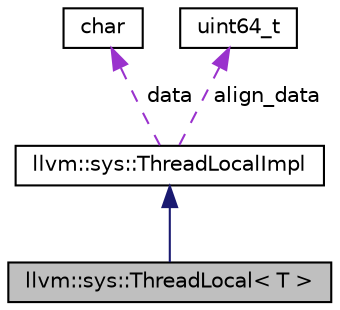 digraph "llvm::sys::ThreadLocal&lt; T &gt;"
{
 // LATEX_PDF_SIZE
  bgcolor="transparent";
  edge [fontname="Helvetica",fontsize="10",labelfontname="Helvetica",labelfontsize="10"];
  node [fontname="Helvetica",fontsize="10",shape="box"];
  Node1 [label="llvm::sys::ThreadLocal\< T \>",height=0.2,width=0.4,color="black", fillcolor="grey75", style="filled", fontcolor="black",tooltip="ThreadLocal - A class used to abstract thread-local storage."];
  Node2 -> Node1 [dir="back",color="midnightblue",fontsize="10",style="solid",fontname="Helvetica"];
  Node2 [label="llvm::sys::ThreadLocalImpl",height=0.2,width=0.4,color="black",URL="$classllvm_1_1sys_1_1ThreadLocalImpl.html",tooltip=" "];
  Node3 -> Node2 [dir="back",color="darkorchid3",fontsize="10",style="dashed",label=" data" ,fontname="Helvetica"];
  Node3 [label="char",height=0.2,width=0.4,color="black",URL="$classchar.html",tooltip=" "];
  Node4 -> Node2 [dir="back",color="darkorchid3",fontsize="10",style="dashed",label=" align_data" ,fontname="Helvetica"];
  Node4 [label="uint64_t",height=0.2,width=0.4,color="black",tooltip=" "];
}
